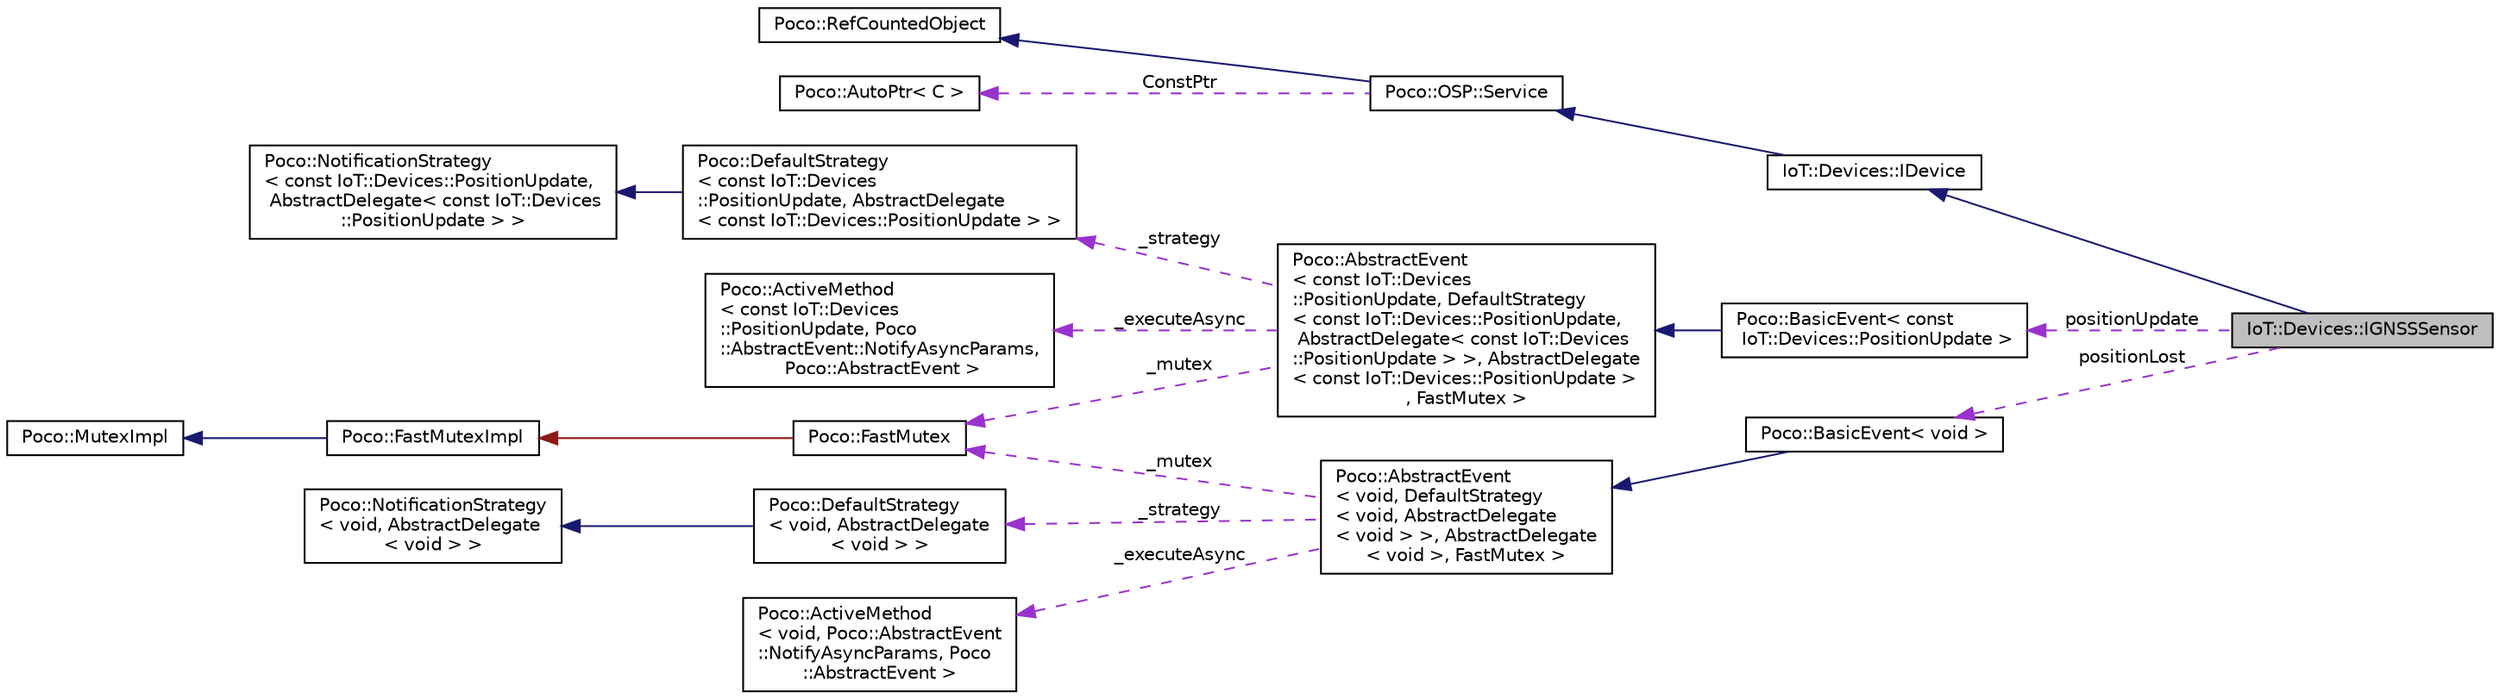 digraph "IoT::Devices::IGNSSSensor"
{
 // LATEX_PDF_SIZE
  edge [fontname="Helvetica",fontsize="10",labelfontname="Helvetica",labelfontsize="10"];
  node [fontname="Helvetica",fontsize="10",shape=record];
  rankdir="LR";
  Node1 [label="IoT::Devices::IGNSSSensor",height=0.2,width=0.4,color="black", fillcolor="grey75", style="filled", fontcolor="black",tooltip=" "];
  Node2 -> Node1 [dir="back",color="midnightblue",fontsize="10",style="solid",fontname="Helvetica"];
  Node2 [label="IoT::Devices::IDevice",height=0.2,width=0.4,color="black", fillcolor="white", style="filled",URL="$classIoT_1_1Devices_1_1IDevice.html",tooltip=" "];
  Node3 -> Node2 [dir="back",color="midnightblue",fontsize="10",style="solid",fontname="Helvetica"];
  Node3 [label="Poco::OSP::Service",height=0.2,width=0.4,color="black", fillcolor="white", style="filled",URL="$classPoco_1_1OSP_1_1Service.html",tooltip=" "];
  Node4 -> Node3 [dir="back",color="midnightblue",fontsize="10",style="solid",fontname="Helvetica"];
  Node4 [label="Poco::RefCountedObject",height=0.2,width=0.4,color="black", fillcolor="white", style="filled",URL="$classPoco_1_1RefCountedObject.html",tooltip=" "];
  Node5 -> Node3 [dir="back",color="darkorchid3",fontsize="10",style="dashed",label=" ConstPtr" ,fontname="Helvetica"];
  Node5 [label="Poco::AutoPtr\< C \>",height=0.2,width=0.4,color="black", fillcolor="white", style="filled",URL="$classPoco_1_1AutoPtr.html",tooltip=" "];
  Node6 -> Node1 [dir="back",color="darkorchid3",fontsize="10",style="dashed",label=" positionUpdate" ,fontname="Helvetica"];
  Node6 [label="Poco::BasicEvent\< const\l IoT::Devices::PositionUpdate \>",height=0.2,width=0.4,color="black", fillcolor="white", style="filled",URL="$classPoco_1_1BasicEvent.html",tooltip=" "];
  Node7 -> Node6 [dir="back",color="midnightblue",fontsize="10",style="solid",fontname="Helvetica"];
  Node7 [label="Poco::AbstractEvent\l\< const IoT::Devices\l::PositionUpdate, DefaultStrategy\l\< const IoT::Devices::PositionUpdate,\l AbstractDelegate\< const IoT::Devices\l::PositionUpdate \> \>, AbstractDelegate\l\< const IoT::Devices::PositionUpdate \>\l, FastMutex \>",height=0.2,width=0.4,color="black", fillcolor="white", style="filled",URL="$classPoco_1_1AbstractEvent.html",tooltip=" "];
  Node8 -> Node7 [dir="back",color="darkorchid3",fontsize="10",style="dashed",label=" _executeAsync" ,fontname="Helvetica"];
  Node8 [label="Poco::ActiveMethod\l\< const IoT::Devices\l::PositionUpdate, Poco\l::AbstractEvent::NotifyAsyncParams,\l Poco::AbstractEvent \>",height=0.2,width=0.4,color="black", fillcolor="white", style="filled",URL="$classPoco_1_1ActiveMethod.html",tooltip=" "];
  Node9 -> Node7 [dir="back",color="darkorchid3",fontsize="10",style="dashed",label=" _strategy" ,fontname="Helvetica"];
  Node9 [label="Poco::DefaultStrategy\l\< const IoT::Devices\l::PositionUpdate, AbstractDelegate\l\< const IoT::Devices::PositionUpdate \> \>",height=0.2,width=0.4,color="black", fillcolor="white", style="filled",URL="$classPoco_1_1DefaultStrategy.html",tooltip=" "];
  Node10 -> Node9 [dir="back",color="midnightblue",fontsize="10",style="solid",fontname="Helvetica"];
  Node10 [label="Poco::NotificationStrategy\l\< const IoT::Devices::PositionUpdate,\l AbstractDelegate\< const IoT::Devices\l::PositionUpdate \> \>",height=0.2,width=0.4,color="black", fillcolor="white", style="filled",URL="$classPoco_1_1NotificationStrategy.html",tooltip=" "];
  Node11 -> Node7 [dir="back",color="darkorchid3",fontsize="10",style="dashed",label=" _mutex" ,fontname="Helvetica"];
  Node11 [label="Poco::FastMutex",height=0.2,width=0.4,color="black", fillcolor="white", style="filled",URL="$classPoco_1_1FastMutex.html",tooltip=" "];
  Node12 -> Node11 [dir="back",color="firebrick4",fontsize="10",style="solid",fontname="Helvetica"];
  Node12 [label="Poco::FastMutexImpl",height=0.2,width=0.4,color="black", fillcolor="white", style="filled",URL="$classPoco_1_1FastMutexImpl.html",tooltip=" "];
  Node13 -> Node12 [dir="back",color="midnightblue",fontsize="10",style="solid",fontname="Helvetica"];
  Node13 [label="Poco::MutexImpl",height=0.2,width=0.4,color="black", fillcolor="white", style="filled",URL="$classPoco_1_1MutexImpl.html",tooltip=" "];
  Node14 -> Node1 [dir="back",color="darkorchid3",fontsize="10",style="dashed",label=" positionLost" ,fontname="Helvetica"];
  Node14 [label="Poco::BasicEvent\< void \>",height=0.2,width=0.4,color="black", fillcolor="white", style="filled",URL="$classPoco_1_1BasicEvent.html",tooltip=" "];
  Node15 -> Node14 [dir="back",color="midnightblue",fontsize="10",style="solid",fontname="Helvetica"];
  Node15 [label="Poco::AbstractEvent\l\< void, DefaultStrategy\l\< void, AbstractDelegate\l\< void \> \>, AbstractDelegate\l\< void \>, FastMutex \>",height=0.2,width=0.4,color="black", fillcolor="white", style="filled",URL="$classPoco_1_1AbstractEvent.html",tooltip=" "];
  Node16 -> Node15 [dir="back",color="darkorchid3",fontsize="10",style="dashed",label=" _strategy" ,fontname="Helvetica"];
  Node16 [label="Poco::DefaultStrategy\l\< void, AbstractDelegate\l\< void \> \>",height=0.2,width=0.4,color="black", fillcolor="white", style="filled",URL="$classPoco_1_1DefaultStrategy.html",tooltip=" "];
  Node17 -> Node16 [dir="back",color="midnightblue",fontsize="10",style="solid",fontname="Helvetica"];
  Node17 [label="Poco::NotificationStrategy\l\< void, AbstractDelegate\l\< void \> \>",height=0.2,width=0.4,color="black", fillcolor="white", style="filled",URL="$classPoco_1_1NotificationStrategy.html",tooltip=" "];
  Node18 -> Node15 [dir="back",color="darkorchid3",fontsize="10",style="dashed",label=" _executeAsync" ,fontname="Helvetica"];
  Node18 [label="Poco::ActiveMethod\l\< void, Poco::AbstractEvent\l::NotifyAsyncParams, Poco\l::AbstractEvent \>",height=0.2,width=0.4,color="black", fillcolor="white", style="filled",URL="$classPoco_1_1ActiveMethod.html",tooltip=" "];
  Node11 -> Node15 [dir="back",color="darkorchid3",fontsize="10",style="dashed",label=" _mutex" ,fontname="Helvetica"];
}
